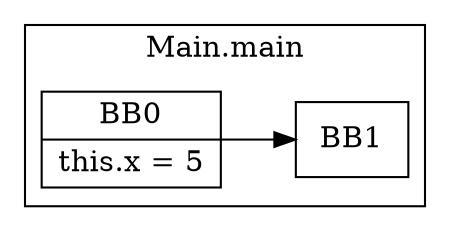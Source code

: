 digraph G {
  graph [ rankdir = "LR" ];
  subgraph cluster_0 {
    label = "Main.main"
    M0_BB0 [
      shape="record"
      label="BB0|this.x = 5"
    ];
    M0_BB0 -> M0_BB1;
    M0_BB1 [
      shape="record"
      label="BB1"
    ];
  }
}
